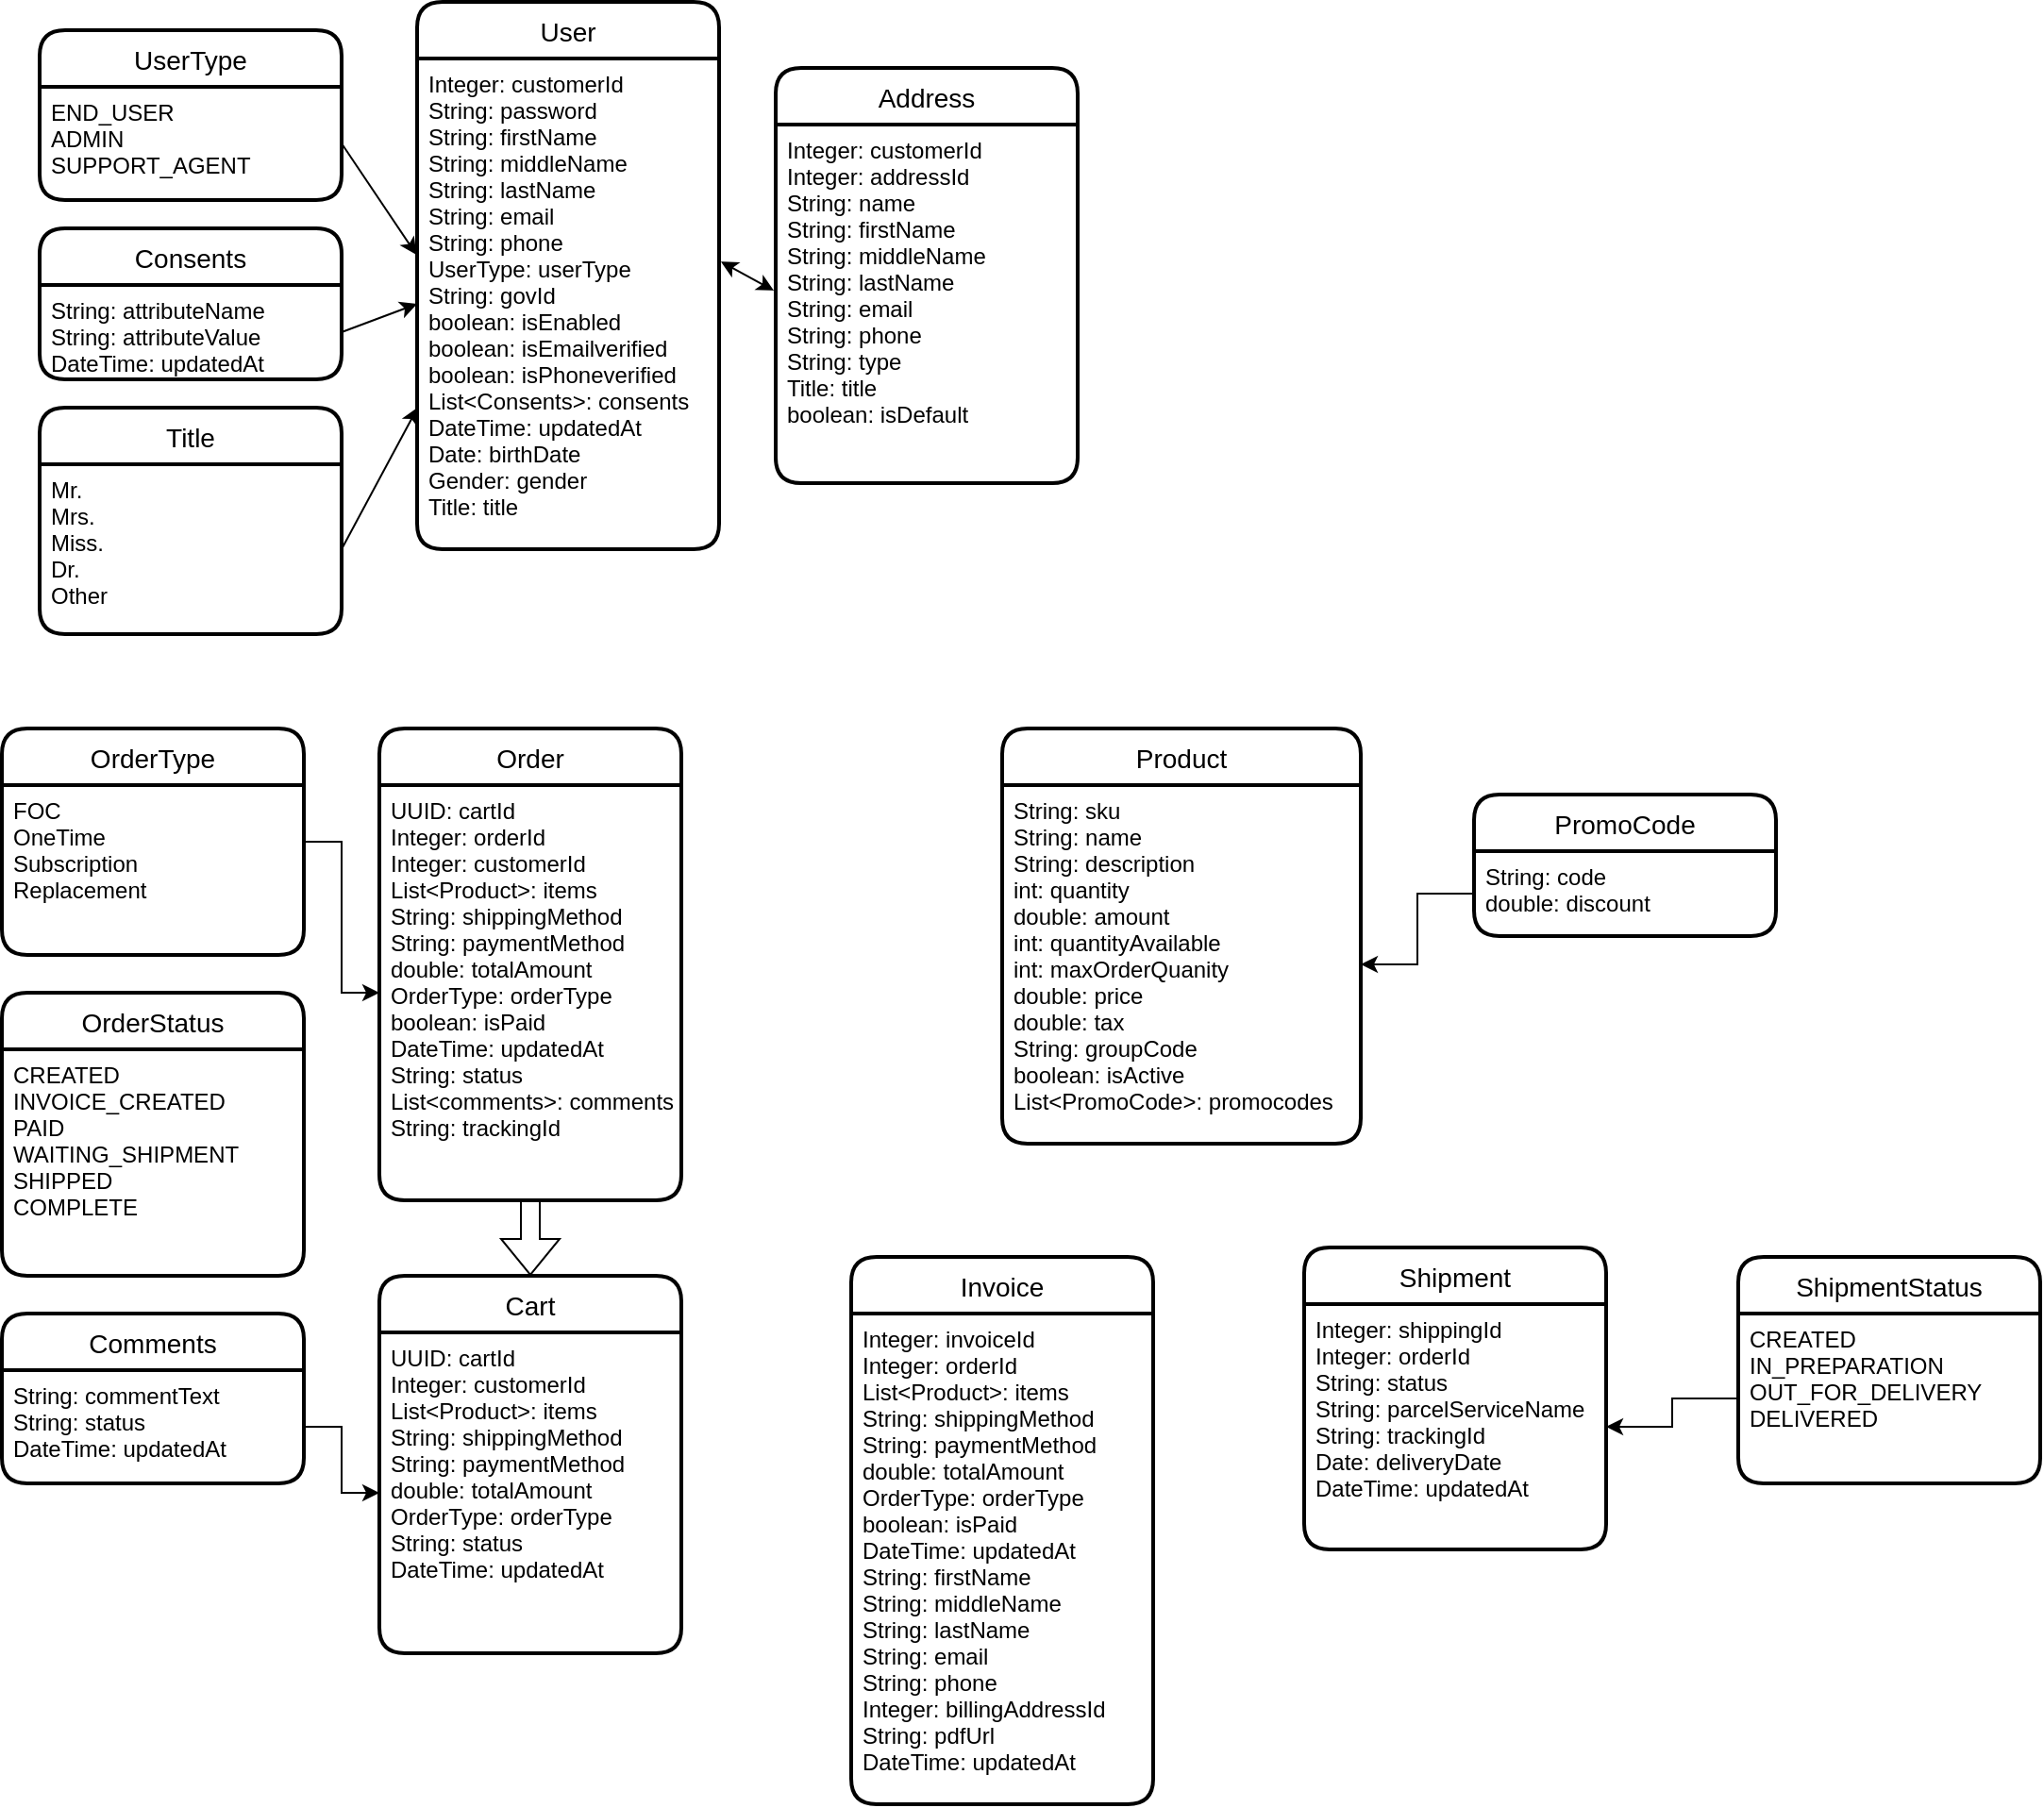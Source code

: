 <mxfile version="20.7.4" type="device" pages="2"><diagram name="Page-1" id="6133507b-19e7-1e82-6fc7-422aa6c4b21f"><mxGraphModel dx="1200" dy="641" grid="1" gridSize="10" guides="1" tooltips="1" connect="1" arrows="1" fold="1" page="1" pageScale="1" pageWidth="1100" pageHeight="850" background="none" math="0" shadow="0"><root><mxCell id="0"/><mxCell id="1" parent="0"/><mxCell id="i1NLKafcz3e0K4nEVC6V-1" value="User" style="swimlane;childLayout=stackLayout;horizontal=1;startSize=30;horizontalStack=0;rounded=1;fontSize=14;fontStyle=0;strokeWidth=2;resizeParent=0;resizeLast=1;shadow=0;dashed=0;align=center;" parent="1" vertex="1"><mxGeometry x="300" y="5" width="160" height="290" as="geometry"><mxRectangle x="380" y="270" width="70" height="30" as="alternateBounds"/></mxGeometry></mxCell><mxCell id="i1NLKafcz3e0K4nEVC6V-2" value="Integer: customerId&#10;String: password&#10;String: firstName&#10;String: middleName&#10;String: lastName&#10;String: email&#10;String: phone&#10;UserType: userType&#10;String: govId&#10;boolean: isEnabled&#10;boolean: isEmailverified&#10;boolean: isPhoneverified&#10;List&lt;Consents&gt;: consents&#10;DateTime: updatedAt&#10;Date: birthDate&#10;Gender: gender&#10;Title: title&#10;&#10;" style="align=left;strokeColor=none;fillColor=none;spacingLeft=4;fontSize=12;verticalAlign=top;resizable=0;rotatable=0;part=1;" parent="i1NLKafcz3e0K4nEVC6V-1" vertex="1"><mxGeometry y="30" width="160" height="260" as="geometry"/></mxCell><mxCell id="i1NLKafcz3e0K4nEVC6V-16" value="UserType" style="swimlane;childLayout=stackLayout;horizontal=1;startSize=30;horizontalStack=0;rounded=1;fontSize=14;fontStyle=0;strokeWidth=2;resizeParent=0;resizeLast=1;shadow=0;dashed=0;align=center;" parent="1" vertex="1"><mxGeometry x="100" y="20" width="160" height="90" as="geometry"/></mxCell><mxCell id="i1NLKafcz3e0K4nEVC6V-17" value="END_USER&#10;ADMIN&#10;SUPPORT_AGENT&#10;" style="align=left;strokeColor=none;fillColor=none;spacingLeft=4;fontSize=12;verticalAlign=top;resizable=0;rotatable=0;part=1;" parent="i1NLKafcz3e0K4nEVC6V-16" vertex="1"><mxGeometry y="30" width="160" height="60" as="geometry"/></mxCell><mxCell id="i1NLKafcz3e0K4nEVC6V-19" value="Consents" style="swimlane;childLayout=stackLayout;horizontal=1;startSize=30;horizontalStack=0;rounded=1;fontSize=14;fontStyle=0;strokeWidth=2;resizeParent=0;resizeLast=1;shadow=0;dashed=0;align=center;" parent="1" vertex="1"><mxGeometry x="100" y="125" width="160" height="80" as="geometry"/></mxCell><mxCell id="i1NLKafcz3e0K4nEVC6V-20" value="String: attributeName&#10;String: attributeValue&#10;DateTime: updatedAt" style="align=left;strokeColor=none;fillColor=none;spacingLeft=4;fontSize=12;verticalAlign=top;resizable=0;rotatable=0;part=1;" parent="i1NLKafcz3e0K4nEVC6V-19" vertex="1"><mxGeometry y="30" width="160" height="50" as="geometry"/></mxCell><mxCell id="i1NLKafcz3e0K4nEVC6V-21" style="edgeStyle=orthogonalEdgeStyle;rounded=0;orthogonalLoop=1;jettySize=auto;html=1;exitX=0.5;exitY=1;exitDx=0;exitDy=0;" parent="i1NLKafcz3e0K4nEVC6V-19" source="i1NLKafcz3e0K4nEVC6V-20" target="i1NLKafcz3e0K4nEVC6V-20" edge="1"><mxGeometry relative="1" as="geometry"/></mxCell><mxCell id="i1NLKafcz3e0K4nEVC6V-22" style="edgeStyle=orthogonalEdgeStyle;rounded=0;orthogonalLoop=1;jettySize=auto;html=1;exitX=0.5;exitY=1;exitDx=0;exitDy=0;" parent="i1NLKafcz3e0K4nEVC6V-19" source="i1NLKafcz3e0K4nEVC6V-20" target="i1NLKafcz3e0K4nEVC6V-20" edge="1"><mxGeometry relative="1" as="geometry"/></mxCell><mxCell id="i1NLKafcz3e0K4nEVC6V-23" value="Title" style="swimlane;childLayout=stackLayout;horizontal=1;startSize=30;horizontalStack=0;rounded=1;fontSize=14;fontStyle=0;strokeWidth=2;resizeParent=0;resizeLast=1;shadow=0;dashed=0;align=center;" parent="1" vertex="1"><mxGeometry x="100" y="220" width="160" height="120" as="geometry"/></mxCell><mxCell id="i1NLKafcz3e0K4nEVC6V-24" value="Mr.&#10;Mrs.&#10;Miss.&#10;Dr.&#10;Other" style="align=left;strokeColor=none;fillColor=none;spacingLeft=4;fontSize=12;verticalAlign=top;resizable=0;rotatable=0;part=1;" parent="i1NLKafcz3e0K4nEVC6V-23" vertex="1"><mxGeometry y="30" width="160" height="90" as="geometry"/></mxCell><mxCell id="i1NLKafcz3e0K4nEVC6V-25" value="" style="endArrow=classic;html=1;rounded=0;exitX=1;exitY=0.5;exitDx=0;exitDy=0;entryX=-0.002;entryY=0.4;entryDx=0;entryDy=0;entryPerimeter=0;" parent="1" source="i1NLKafcz3e0K4nEVC6V-17" target="i1NLKafcz3e0K4nEVC6V-2" edge="1"><mxGeometry width="50" height="50" relative="1" as="geometry"><mxPoint x="470" y="460" as="sourcePoint"/><mxPoint x="520" y="410" as="targetPoint"/></mxGeometry></mxCell><mxCell id="i1NLKafcz3e0K4nEVC6V-26" value="" style="endArrow=classic;html=1;rounded=0;exitX=1;exitY=0.5;exitDx=0;exitDy=0;entryX=0;entryY=0.5;entryDx=0;entryDy=0;" parent="1" source="i1NLKafcz3e0K4nEVC6V-20" target="i1NLKafcz3e0K4nEVC6V-2" edge="1"><mxGeometry width="50" height="50" relative="1" as="geometry"><mxPoint x="310" y="460" as="sourcePoint"/><mxPoint x="420" y="530" as="targetPoint"/></mxGeometry></mxCell><mxCell id="i1NLKafcz3e0K4nEVC6V-27" value="" style="endArrow=classic;html=1;rounded=0;exitX=1;exitY=0.5;exitDx=0;exitDy=0;entryX=0.002;entryY=0.711;entryDx=0;entryDy=0;entryPerimeter=0;" parent="1" source="i1NLKafcz3e0K4nEVC6V-24" target="i1NLKafcz3e0K4nEVC6V-2" edge="1"><mxGeometry width="50" height="50" relative="1" as="geometry"><mxPoint x="470" y="460" as="sourcePoint"/><mxPoint x="520" y="410" as="targetPoint"/></mxGeometry></mxCell><mxCell id="i1NLKafcz3e0K4nEVC6V-29" value="Address" style="swimlane;childLayout=stackLayout;horizontal=1;startSize=30;horizontalStack=0;rounded=1;fontSize=14;fontStyle=0;strokeWidth=2;resizeParent=0;resizeLast=1;shadow=0;dashed=0;align=center;" parent="1" vertex="1"><mxGeometry x="490" y="40" width="160" height="220" as="geometry"/></mxCell><mxCell id="i1NLKafcz3e0K4nEVC6V-30" value="Integer: customerId&#10;Integer: addressId&#10;String: name&#10;String: firstName&#10;String: middleName&#10;String: lastName&#10;String: email&#10;String: phone&#10;String: type&#10;Title: title&#10;boolean: isDefault&#10;" style="align=left;strokeColor=none;fillColor=none;spacingLeft=4;fontSize=12;verticalAlign=top;resizable=0;rotatable=0;part=1;" parent="i1NLKafcz3e0K4nEVC6V-29" vertex="1"><mxGeometry y="30" width="160" height="190" as="geometry"/></mxCell><mxCell id="i1NLKafcz3e0K4nEVC6V-31" style="edgeStyle=orthogonalEdgeStyle;rounded=0;orthogonalLoop=1;jettySize=auto;html=1;exitX=0.5;exitY=1;exitDx=0;exitDy=0;" parent="i1NLKafcz3e0K4nEVC6V-29" source="i1NLKafcz3e0K4nEVC6V-30" target="i1NLKafcz3e0K4nEVC6V-30" edge="1"><mxGeometry relative="1" as="geometry"/></mxCell><mxCell id="i1NLKafcz3e0K4nEVC6V-32" value="" style="endArrow=classic;startArrow=classic;html=1;rounded=0;entryX=-0.006;entryY=0.463;entryDx=0;entryDy=0;entryPerimeter=0;exitX=1.006;exitY=0.414;exitDx=0;exitDy=0;exitPerimeter=0;" parent="1" source="i1NLKafcz3e0K4nEVC6V-2" target="i1NLKafcz3e0K4nEVC6V-30" edge="1"><mxGeometry width="50" height="50" relative="1" as="geometry"><mxPoint x="470" y="460" as="sourcePoint"/><mxPoint x="520" y="410" as="targetPoint"/></mxGeometry></mxCell><mxCell id="i1NLKafcz3e0K4nEVC6V-33" value="Order" style="swimlane;childLayout=stackLayout;horizontal=1;startSize=30;horizontalStack=0;rounded=1;fontSize=14;fontStyle=0;strokeWidth=2;resizeParent=0;resizeLast=1;shadow=0;dashed=0;align=center;" parent="1" vertex="1"><mxGeometry x="280" y="390" width="160" height="250" as="geometry"/></mxCell><mxCell id="i1NLKafcz3e0K4nEVC6V-34" value="UUID: cartId&#10;Integer: orderId&#10;Integer: customerId&#10;List&lt;Product&gt;: items&#10;String: shippingMethod&#10;String: paymentMethod&#10;double: totalAmount&#10;OrderType: orderType&#10;boolean: isPaid&#10;DateTime: updatedAt&#10;String: status&#10;List&lt;comments&gt;: comments&#10;String: trackingId" style="align=left;strokeColor=none;fillColor=none;spacingLeft=4;fontSize=12;verticalAlign=top;resizable=0;rotatable=0;part=1;" parent="i1NLKafcz3e0K4nEVC6V-33" vertex="1"><mxGeometry y="30" width="160" height="220" as="geometry"/></mxCell><mxCell id="i1NLKafcz3e0K4nEVC6V-37" value="Product" style="swimlane;childLayout=stackLayout;horizontal=1;startSize=30;horizontalStack=0;rounded=1;fontSize=14;fontStyle=0;strokeWidth=2;resizeParent=0;resizeLast=1;shadow=0;dashed=0;align=center;" parent="1" vertex="1"><mxGeometry x="610" y="390" width="190" height="220" as="geometry"/></mxCell><mxCell id="i1NLKafcz3e0K4nEVC6V-38" value="String: sku&#10;String: name&#10;String: description&#10;int: quantity&#10;double: amount&#10;int: quantityAvailable&#10;int: maxOrderQuanity&#10;double: price&#10;double: tax&#10;String: groupCode&#10;boolean: isActive&#10;List&lt;PromoCode&gt;: promocodes" style="align=left;strokeColor=none;fillColor=none;spacingLeft=4;fontSize=12;verticalAlign=top;resizable=0;rotatable=0;part=1;" parent="i1NLKafcz3e0K4nEVC6V-37" vertex="1"><mxGeometry y="30" width="190" height="190" as="geometry"/></mxCell><mxCell id="i1NLKafcz3e0K4nEVC6V-39" value="Shipment" style="swimlane;childLayout=stackLayout;horizontal=1;startSize=30;horizontalStack=0;rounded=1;fontSize=14;fontStyle=0;strokeWidth=2;resizeParent=0;resizeLast=1;shadow=0;dashed=0;align=center;" parent="1" vertex="1"><mxGeometry x="770" y="665" width="160" height="160" as="geometry"/></mxCell><mxCell id="i1NLKafcz3e0K4nEVC6V-40" value="Integer: shippingId&#10;Integer: orderId&#10;String: status&#10;String: parcelServiceName&#10;String: trackingId&#10;Date: deliveryDate&#10;DateTime: updatedAt&#10;&#10;" style="align=left;strokeColor=none;fillColor=none;spacingLeft=4;fontSize=12;verticalAlign=top;resizable=0;rotatable=0;part=1;" parent="i1NLKafcz3e0K4nEVC6V-39" vertex="1"><mxGeometry y="30" width="160" height="130" as="geometry"/></mxCell><mxCell id="i1NLKafcz3e0K4nEVC6V-41" value="Invoice" style="swimlane;childLayout=stackLayout;horizontal=1;startSize=30;horizontalStack=0;rounded=1;fontSize=14;fontStyle=0;strokeWidth=2;resizeParent=0;resizeLast=1;shadow=0;dashed=0;align=center;" parent="1" vertex="1"><mxGeometry x="530" y="670" width="160" height="290" as="geometry"/></mxCell><mxCell id="i1NLKafcz3e0K4nEVC6V-42" value="Integer: invoiceId&#10;Integer: orderId&#10;List&lt;Product&gt;: items&#10;String: shippingMethod&#10;String: paymentMethod&#10;double: totalAmount&#10;OrderType: orderType&#10;boolean: isPaid&#10;DateTime: updatedAt&#10;String: firstName&#10;String: middleName&#10;String: lastName&#10;String: email&#10;String: phone&#10;Integer: billingAddressId&#10;String: pdfUrl&#10;DateTime: updatedAt" style="align=left;strokeColor=none;fillColor=none;spacingLeft=4;fontSize=12;verticalAlign=top;resizable=0;rotatable=0;part=1;" parent="i1NLKafcz3e0K4nEVC6V-41" vertex="1"><mxGeometry y="30" width="160" height="260" as="geometry"/></mxCell><mxCell id="i1NLKafcz3e0K4nEVC6V-45" value="" style="edgeStyle=orthogonalEdgeStyle;rounded=0;orthogonalLoop=1;jettySize=auto;html=1;" parent="1" source="i1NLKafcz3e0K4nEVC6V-43" target="i1NLKafcz3e0K4nEVC6V-34" edge="1"><mxGeometry relative="1" as="geometry"/></mxCell><mxCell id="i1NLKafcz3e0K4nEVC6V-43" value="OrderType" style="swimlane;childLayout=stackLayout;horizontal=1;startSize=30;horizontalStack=0;rounded=1;fontSize=14;fontStyle=0;strokeWidth=2;resizeParent=0;resizeLast=1;shadow=0;dashed=0;align=center;" parent="1" vertex="1"><mxGeometry x="80" y="390" width="160" height="120" as="geometry"/></mxCell><mxCell id="i1NLKafcz3e0K4nEVC6V-44" value="FOC&#10;OneTime&#10;Subscription&#10;Replacement" style="align=left;strokeColor=none;fillColor=none;spacingLeft=4;fontSize=12;verticalAlign=top;resizable=0;rotatable=0;part=1;" parent="i1NLKafcz3e0K4nEVC6V-43" vertex="1"><mxGeometry y="30" width="160" height="90" as="geometry"/></mxCell><mxCell id="i1NLKafcz3e0K4nEVC6V-50" value="" style="shape=flexArrow;endArrow=classic;html=1;rounded=0;entryX=0.5;entryY=0;entryDx=0;entryDy=0;exitX=0.5;exitY=1;exitDx=0;exitDy=0;" parent="1" source="i1NLKafcz3e0K4nEVC6V-34" target="i1NLKafcz3e0K4nEVC6V-35" edge="1"><mxGeometry width="50" height="50" relative="1" as="geometry"><mxPoint x="560" y="620" as="sourcePoint"/><mxPoint x="610" y="570" as="targetPoint"/></mxGeometry></mxCell><mxCell id="i1NLKafcz3e0K4nEVC6V-51" value="Comments" style="swimlane;childLayout=stackLayout;horizontal=1;startSize=30;horizontalStack=0;rounded=1;fontSize=14;fontStyle=0;strokeWidth=2;resizeParent=0;resizeLast=1;shadow=0;dashed=0;align=center;" parent="1" vertex="1"><mxGeometry x="80" y="700" width="160" height="90" as="geometry"/></mxCell><mxCell id="i1NLKafcz3e0K4nEVC6V-52" value="String: commentText&#10;String: status&#10;DateTime: updatedAt" style="align=left;strokeColor=none;fillColor=none;spacingLeft=4;fontSize=12;verticalAlign=top;resizable=0;rotatable=0;part=1;" parent="i1NLKafcz3e0K4nEVC6V-51" vertex="1"><mxGeometry y="30" width="160" height="60" as="geometry"/></mxCell><mxCell id="i1NLKafcz3e0K4nEVC6V-53" style="edgeStyle=orthogonalEdgeStyle;rounded=0;orthogonalLoop=1;jettySize=auto;html=1;exitX=0.5;exitY=1;exitDx=0;exitDy=0;" parent="i1NLKafcz3e0K4nEVC6V-51" source="i1NLKafcz3e0K4nEVC6V-52" target="i1NLKafcz3e0K4nEVC6V-52" edge="1"><mxGeometry relative="1" as="geometry"/></mxCell><mxCell id="i1NLKafcz3e0K4nEVC6V-54" style="edgeStyle=orthogonalEdgeStyle;rounded=0;orthogonalLoop=1;jettySize=auto;html=1;exitX=0.5;exitY=1;exitDx=0;exitDy=0;" parent="i1NLKafcz3e0K4nEVC6V-51" source="i1NLKafcz3e0K4nEVC6V-52" target="i1NLKafcz3e0K4nEVC6V-52" edge="1"><mxGeometry relative="1" as="geometry"/></mxCell><mxCell id="i1NLKafcz3e0K4nEVC6V-55" value="OrderStatus" style="swimlane;childLayout=stackLayout;horizontal=1;startSize=30;horizontalStack=0;rounded=1;fontSize=14;fontStyle=0;strokeWidth=2;resizeParent=0;resizeLast=1;shadow=0;dashed=0;align=center;" parent="1" vertex="1"><mxGeometry x="80" y="530" width="160" height="150" as="geometry"/></mxCell><mxCell id="i1NLKafcz3e0K4nEVC6V-56" value="CREATED&#10;INVOICE_CREATED&#10;PAID&#10;WAITING_SHIPMENT&#10;SHIPPED&#10;COMPLETE&#10;" style="align=left;strokeColor=none;fillColor=none;spacingLeft=4;fontSize=12;verticalAlign=top;resizable=0;rotatable=0;part=1;" parent="i1NLKafcz3e0K4nEVC6V-55" vertex="1"><mxGeometry y="30" width="160" height="120" as="geometry"/></mxCell><mxCell id="i1NLKafcz3e0K4nEVC6V-57" value="" style="edgeStyle=orthogonalEdgeStyle;rounded=0;orthogonalLoop=1;jettySize=auto;html=1;" parent="1" source="i1NLKafcz3e0K4nEVC6V-52" target="i1NLKafcz3e0K4nEVC6V-36" edge="1"><mxGeometry relative="1" as="geometry"/></mxCell><mxCell id="i1NLKafcz3e0K4nEVC6V-35" value="Cart" style="swimlane;childLayout=stackLayout;horizontal=1;startSize=30;horizontalStack=0;rounded=1;fontSize=14;fontStyle=0;strokeWidth=2;resizeParent=0;resizeLast=1;shadow=0;dashed=0;align=center;" parent="1" vertex="1"><mxGeometry x="280" y="680" width="160" height="200" as="geometry"/></mxCell><mxCell id="i1NLKafcz3e0K4nEVC6V-36" value="UUID: cartId&#10;Integer: customerId&#10;List&lt;Product&gt;: items&#10;String: shippingMethod&#10;String: paymentMethod&#10;double: totalAmount&#10;OrderType: orderType&#10;String: status&#10;DateTime: updatedAt&#10;" style="align=left;strokeColor=none;fillColor=none;spacingLeft=4;fontSize=12;verticalAlign=top;resizable=0;rotatable=0;part=1;" parent="i1NLKafcz3e0K4nEVC6V-35" vertex="1"><mxGeometry y="30" width="160" height="170" as="geometry"/></mxCell><mxCell id="i1NLKafcz3e0K4nEVC6V-58" value="PromoCode" style="swimlane;childLayout=stackLayout;horizontal=1;startSize=30;horizontalStack=0;rounded=1;fontSize=14;fontStyle=0;strokeWidth=2;resizeParent=0;resizeLast=1;shadow=0;dashed=0;align=center;" parent="1" vertex="1"><mxGeometry x="860" y="425" width="160" height="75" as="geometry"/></mxCell><mxCell id="i1NLKafcz3e0K4nEVC6V-59" value="String: code&#10;double: discount" style="align=left;strokeColor=none;fillColor=none;spacingLeft=4;fontSize=12;verticalAlign=top;resizable=0;rotatable=0;part=1;" parent="i1NLKafcz3e0K4nEVC6V-58" vertex="1"><mxGeometry y="30" width="160" height="45" as="geometry"/></mxCell><mxCell id="i1NLKafcz3e0K4nEVC6V-60" value="ShipmentStatus" style="swimlane;childLayout=stackLayout;horizontal=1;startSize=30;horizontalStack=0;rounded=1;fontSize=14;fontStyle=0;strokeWidth=2;resizeParent=0;resizeLast=1;shadow=0;dashed=0;align=center;" parent="1" vertex="1"><mxGeometry x="1000" y="670" width="160" height="120" as="geometry"/></mxCell><mxCell id="i1NLKafcz3e0K4nEVC6V-61" value="CREATED&#10;IN_PREPARATION&#10;OUT_FOR_DELIVERY&#10;DELIVERED" style="align=left;strokeColor=none;fillColor=none;spacingLeft=4;fontSize=12;verticalAlign=top;resizable=0;rotatable=0;part=1;" parent="i1NLKafcz3e0K4nEVC6V-60" vertex="1"><mxGeometry y="30" width="160" height="90" as="geometry"/></mxCell><mxCell id="i1NLKafcz3e0K4nEVC6V-63" value="" style="edgeStyle=orthogonalEdgeStyle;rounded=0;orthogonalLoop=1;jettySize=auto;html=1;" parent="1" source="i1NLKafcz3e0K4nEVC6V-61" target="i1NLKafcz3e0K4nEVC6V-40" edge="1"><mxGeometry relative="1" as="geometry"/></mxCell><mxCell id="i1NLKafcz3e0K4nEVC6V-64" value="" style="edgeStyle=orthogonalEdgeStyle;rounded=0;orthogonalLoop=1;jettySize=auto;html=1;" parent="1" source="i1NLKafcz3e0K4nEVC6V-59" target="i1NLKafcz3e0K4nEVC6V-38" edge="1"><mxGeometry relative="1" as="geometry"/></mxCell></root></mxGraphModel></diagram><diagram id="hU6r9X_YANRU3tqxP95j" name="Page-2"><mxGraphModel dx="1201" dy="642" grid="1" gridSize="10" guides="1" tooltips="1" connect="1" arrows="1" fold="1" page="1" pageScale="1" pageWidth="850" pageHeight="1100" math="0" shadow="0"><root><mxCell id="0"/><mxCell id="1" parent="0"/><mxCell id="es_A2TRVqsEsrXORa7xS-1" value="" style="sketch=0;points=[[0,0,0],[0.25,0,0],[0.5,0,0],[0.75,0,0],[1,0,0],[0,1,0],[0.25,1,0],[0.5,1,0],[0.75,1,0],[1,1,0],[0,0.25,0],[0,0.5,0],[0,0.75,0],[1,0.25,0],[1,0.5,0],[1,0.75,0]];outlineConnect=0;fontColor=#232F3E;gradientColor=#945DF2;gradientDirection=north;fillColor=#5A30B5;strokeColor=#ffffff;dashed=0;verticalLabelPosition=bottom;verticalAlign=top;align=center;html=1;fontSize=12;fontStyle=0;aspect=fixed;shape=mxgraph.aws4.resourceIcon;resIcon=mxgraph.aws4.api_gateway;" vertex="1" parent="1"><mxGeometry x="160" y="332" width="78" height="78" as="geometry"/></mxCell><mxCell id="es_A2TRVqsEsrXORa7xS-2" value="user-profile-service" style="rounded=1;whiteSpace=wrap;html=1;" vertex="1" parent="1"><mxGeometry x="280" y="270" width="120" height="60" as="geometry"/></mxCell><mxCell id="es_A2TRVqsEsrXORa7xS-3" value="Mongo Atlas" style="shape=cylinder3;whiteSpace=wrap;html=1;boundedLbl=1;backgroundOutline=1;size=15;" vertex="1" parent="1"><mxGeometry x="490" y="180" width="70" height="80" as="geometry"/></mxCell><mxCell id="es_A2TRVqsEsrXORa7xS-4" value="" style="endArrow=classic;startArrow=classic;html=1;rounded=0;entryX=0;entryY=0.5;entryDx=0;entryDy=0;" edge="1" parent="1" source="es_A2TRVqsEsrXORa7xS-1" target="es_A2TRVqsEsrXORa7xS-2"><mxGeometry width="50" height="50" relative="1" as="geometry"><mxPoint x="400" y="450" as="sourcePoint"/><mxPoint x="450" y="400" as="targetPoint"/></mxGeometry></mxCell><mxCell id="es_A2TRVqsEsrXORa7xS-5" value="" style="endArrow=classic;startArrow=classic;html=1;rounded=0;entryX=0;entryY=0.5;entryDx=0;entryDy=0;entryPerimeter=0;exitX=1;exitY=0.25;exitDx=0;exitDy=0;" edge="1" parent="1" source="es_A2TRVqsEsrXORa7xS-2" target="es_A2TRVqsEsrXORa7xS-3"><mxGeometry width="50" height="50" relative="1" as="geometry"><mxPoint x="400" y="450" as="sourcePoint"/><mxPoint x="450" y="400" as="targetPoint"/></mxGeometry></mxCell><mxCell id="es_A2TRVqsEsrXORa7xS-6" value="order-inventory-service" style="rounded=1;whiteSpace=wrap;html=1;" vertex="1" parent="1"><mxGeometry x="280" y="341" width="120" height="60" as="geometry"/></mxCell><mxCell id="es_A2TRVqsEsrXORa7xS-8" value="" style="endArrow=classic;startArrow=classic;html=1;rounded=0;exitX=1;exitY=0.5;exitDx=0;exitDy=0;exitPerimeter=0;entryX=0;entryY=0.5;entryDx=0;entryDy=0;" edge="1" parent="1" source="es_A2TRVqsEsrXORa7xS-1" target="es_A2TRVqsEsrXORa7xS-6"><mxGeometry width="50" height="50" relative="1" as="geometry"><mxPoint x="400" y="440" as="sourcePoint"/><mxPoint x="270" y="370" as="targetPoint"/></mxGeometry></mxCell><mxCell id="es_A2TRVqsEsrXORa7xS-9" value="shipment-invoicing-service" style="rounded=1;whiteSpace=wrap;html=1;" vertex="1" parent="1"><mxGeometry x="280" y="430" width="120" height="60" as="geometry"/></mxCell><mxCell id="es_A2TRVqsEsrXORa7xS-10" value="" style="endArrow=classic;startArrow=classic;html=1;rounded=0;entryX=0;entryY=0.5;entryDx=0;entryDy=0;exitX=1;exitY=0.75;exitDx=0;exitDy=0;exitPerimeter=0;" edge="1" parent="1" source="es_A2TRVqsEsrXORa7xS-1" target="es_A2TRVqsEsrXORa7xS-9"><mxGeometry width="50" height="50" relative="1" as="geometry"><mxPoint x="400" y="440" as="sourcePoint"/><mxPoint x="450" y="390" as="targetPoint"/></mxGeometry></mxCell><mxCell id="es_A2TRVqsEsrXORa7xS-11" value="OrderDb" style="shape=cylinder3;whiteSpace=wrap;html=1;boundedLbl=1;backgroundOutline=1;size=15;" vertex="1" parent="1"><mxGeometry x="490" y="368" width="70" height="82" as="geometry"/></mxCell><mxCell id="es_A2TRVqsEsrXORa7xS-12" value="ShipmentDb" style="shape=cylinder3;whiteSpace=wrap;html=1;boundedLbl=1;backgroundOutline=1;size=15;" vertex="1" parent="1"><mxGeometry x="490" y="520" width="70" height="80" as="geometry"/></mxCell><mxCell id="es_A2TRVqsEsrXORa7xS-13" value="" style="endArrow=classic;startArrow=classic;html=1;rounded=0;entryX=0;entryY=0.5;entryDx=0;entryDy=0;entryPerimeter=0;exitX=1;exitY=0.75;exitDx=0;exitDy=0;" edge="1" parent="1" source="es_A2TRVqsEsrXORa7xS-6" target="es_A2TRVqsEsrXORa7xS-11"><mxGeometry width="50" height="50" relative="1" as="geometry"><mxPoint x="400" y="440" as="sourcePoint"/><mxPoint x="450" y="390" as="targetPoint"/></mxGeometry></mxCell><mxCell id="es_A2TRVqsEsrXORa7xS-14" value="" style="endArrow=classic;startArrow=classic;html=1;rounded=0;entryX=0;entryY=0.5;entryDx=0;entryDy=0;entryPerimeter=0;exitX=1;exitY=0.75;exitDx=0;exitDy=0;" edge="1" parent="1" source="es_A2TRVqsEsrXORa7xS-9" target="es_A2TRVqsEsrXORa7xS-12"><mxGeometry width="50" height="50" relative="1" as="geometry"><mxPoint x="400" y="440" as="sourcePoint"/><mxPoint x="450" y="390" as="targetPoint"/></mxGeometry></mxCell><mxCell id="es_A2TRVqsEsrXORa7xS-15" value="kafka" style="shape=cylinder3;whiteSpace=wrap;html=1;boundedLbl=1;backgroundOutline=1;size=15;" vertex="1" parent="1"><mxGeometry x="620" y="210" width="60" height="350" as="geometry"/></mxCell><mxCell id="es_A2TRVqsEsrXORa7xS-16" value="" style="endArrow=classic;startArrow=classic;html=1;rounded=0;exitX=1;exitY=0.25;exitDx=0;exitDy=0;entryX=0;entryY=0;entryDx=0;entryDy=255;entryPerimeter=0;" edge="1" parent="1" source="es_A2TRVqsEsrXORa7xS-9" target="es_A2TRVqsEsrXORa7xS-15"><mxGeometry width="50" height="50" relative="1" as="geometry"><mxPoint x="420" y="480" as="sourcePoint"/><mxPoint x="470" y="430" as="targetPoint"/></mxGeometry></mxCell><mxCell id="es_A2TRVqsEsrXORa7xS-17" value="" style="endArrow=classic;startArrow=classic;html=1;rounded=0;exitX=1;exitY=0.25;exitDx=0;exitDy=0;entryX=0;entryY=0;entryDx=0;entryDy=95;entryPerimeter=0;" edge="1" parent="1" source="es_A2TRVqsEsrXORa7xS-6" target="es_A2TRVqsEsrXORa7xS-15"><mxGeometry width="50" height="50" relative="1" as="geometry"><mxPoint x="400" y="348.5" as="sourcePoint"/><mxPoint x="620" y="348.5" as="targetPoint"/></mxGeometry></mxCell><mxCell id="ShSJts4bd5qgo9iN3jw5-1" value="Client" style="whiteSpace=wrap;html=1;align=center;" vertex="1" parent="1"><mxGeometry x="20" y="351" width="100" height="40" as="geometry"/></mxCell><mxCell id="ShSJts4bd5qgo9iN3jw5-2" value="" style="endArrow=classic;startArrow=classic;html=1;rounded=0;entryX=0;entryY=0.5;entryDx=0;entryDy=0;entryPerimeter=0;exitX=1;exitY=0.5;exitDx=0;exitDy=0;" edge="1" parent="1" source="ShSJts4bd5qgo9iN3jw5-1" target="es_A2TRVqsEsrXORa7xS-1"><mxGeometry width="50" height="50" relative="1" as="geometry"><mxPoint x="400" y="520" as="sourcePoint"/><mxPoint x="450" y="470" as="targetPoint"/></mxGeometry></mxCell></root></mxGraphModel></diagram></mxfile>